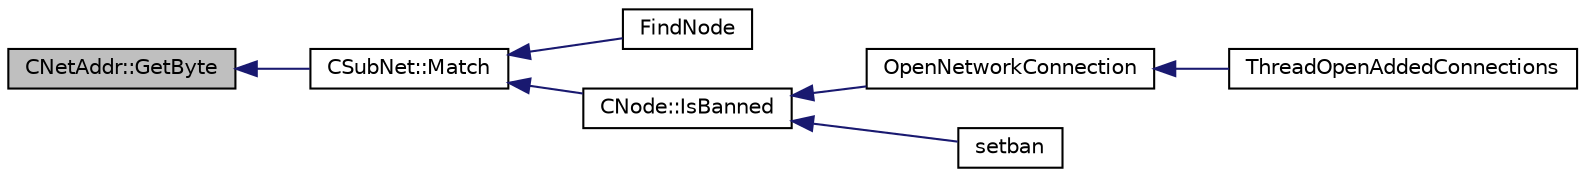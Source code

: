 digraph "CNetAddr::GetByte"
{
  edge [fontname="Helvetica",fontsize="10",labelfontname="Helvetica",labelfontsize="10"];
  node [fontname="Helvetica",fontsize="10",shape=record];
  rankdir="LR";
  Node16 [label="CNetAddr::GetByte",height=0.2,width=0.4,color="black", fillcolor="grey75", style="filled", fontcolor="black"];
  Node16 -> Node17 [dir="back",color="midnightblue",fontsize="10",style="solid",fontname="Helvetica"];
  Node17 [label="CSubNet::Match",height=0.2,width=0.4,color="black", fillcolor="white", style="filled",URL="$d9/d87/class_c_sub_net.html#af84fa02ebca222739c55e9d2cd7d38a3"];
  Node17 -> Node18 [dir="back",color="midnightblue",fontsize="10",style="solid",fontname="Helvetica"];
  Node18 [label="FindNode",height=0.2,width=0.4,color="black", fillcolor="white", style="filled",URL="$d7/d97/net_8h.html#a9f21bc8d4f0f9af1ad5ccbd3b040227b"];
  Node17 -> Node19 [dir="back",color="midnightblue",fontsize="10",style="solid",fontname="Helvetica"];
  Node19 [label="CNode::IsBanned",height=0.2,width=0.4,color="black", fillcolor="white", style="filled",URL="$d1/d64/class_c_node.html#aefa8b81afa53b4c6635dc4c6c024211a"];
  Node19 -> Node20 [dir="back",color="midnightblue",fontsize="10",style="solid",fontname="Helvetica"];
  Node20 [label="OpenNetworkConnection",height=0.2,width=0.4,color="black", fillcolor="white", style="filled",URL="$dd/d84/net_8cpp.html#aa19cb8e6cf23a990e585f2bbf9ece276"];
  Node20 -> Node21 [dir="back",color="midnightblue",fontsize="10",style="solid",fontname="Helvetica"];
  Node21 [label="ThreadOpenAddedConnections",height=0.2,width=0.4,color="black", fillcolor="white", style="filled",URL="$dd/d84/net_8cpp.html#a2d1ca95557ae336582b886a251e7fe94"];
  Node19 -> Node22 [dir="back",color="midnightblue",fontsize="10",style="solid",fontname="Helvetica"];
  Node22 [label="setban",height=0.2,width=0.4,color="black", fillcolor="white", style="filled",URL="$df/dab/rpcnet_8cpp.html#a4691c5765507f04c86e42e8df1e5c047"];
}

